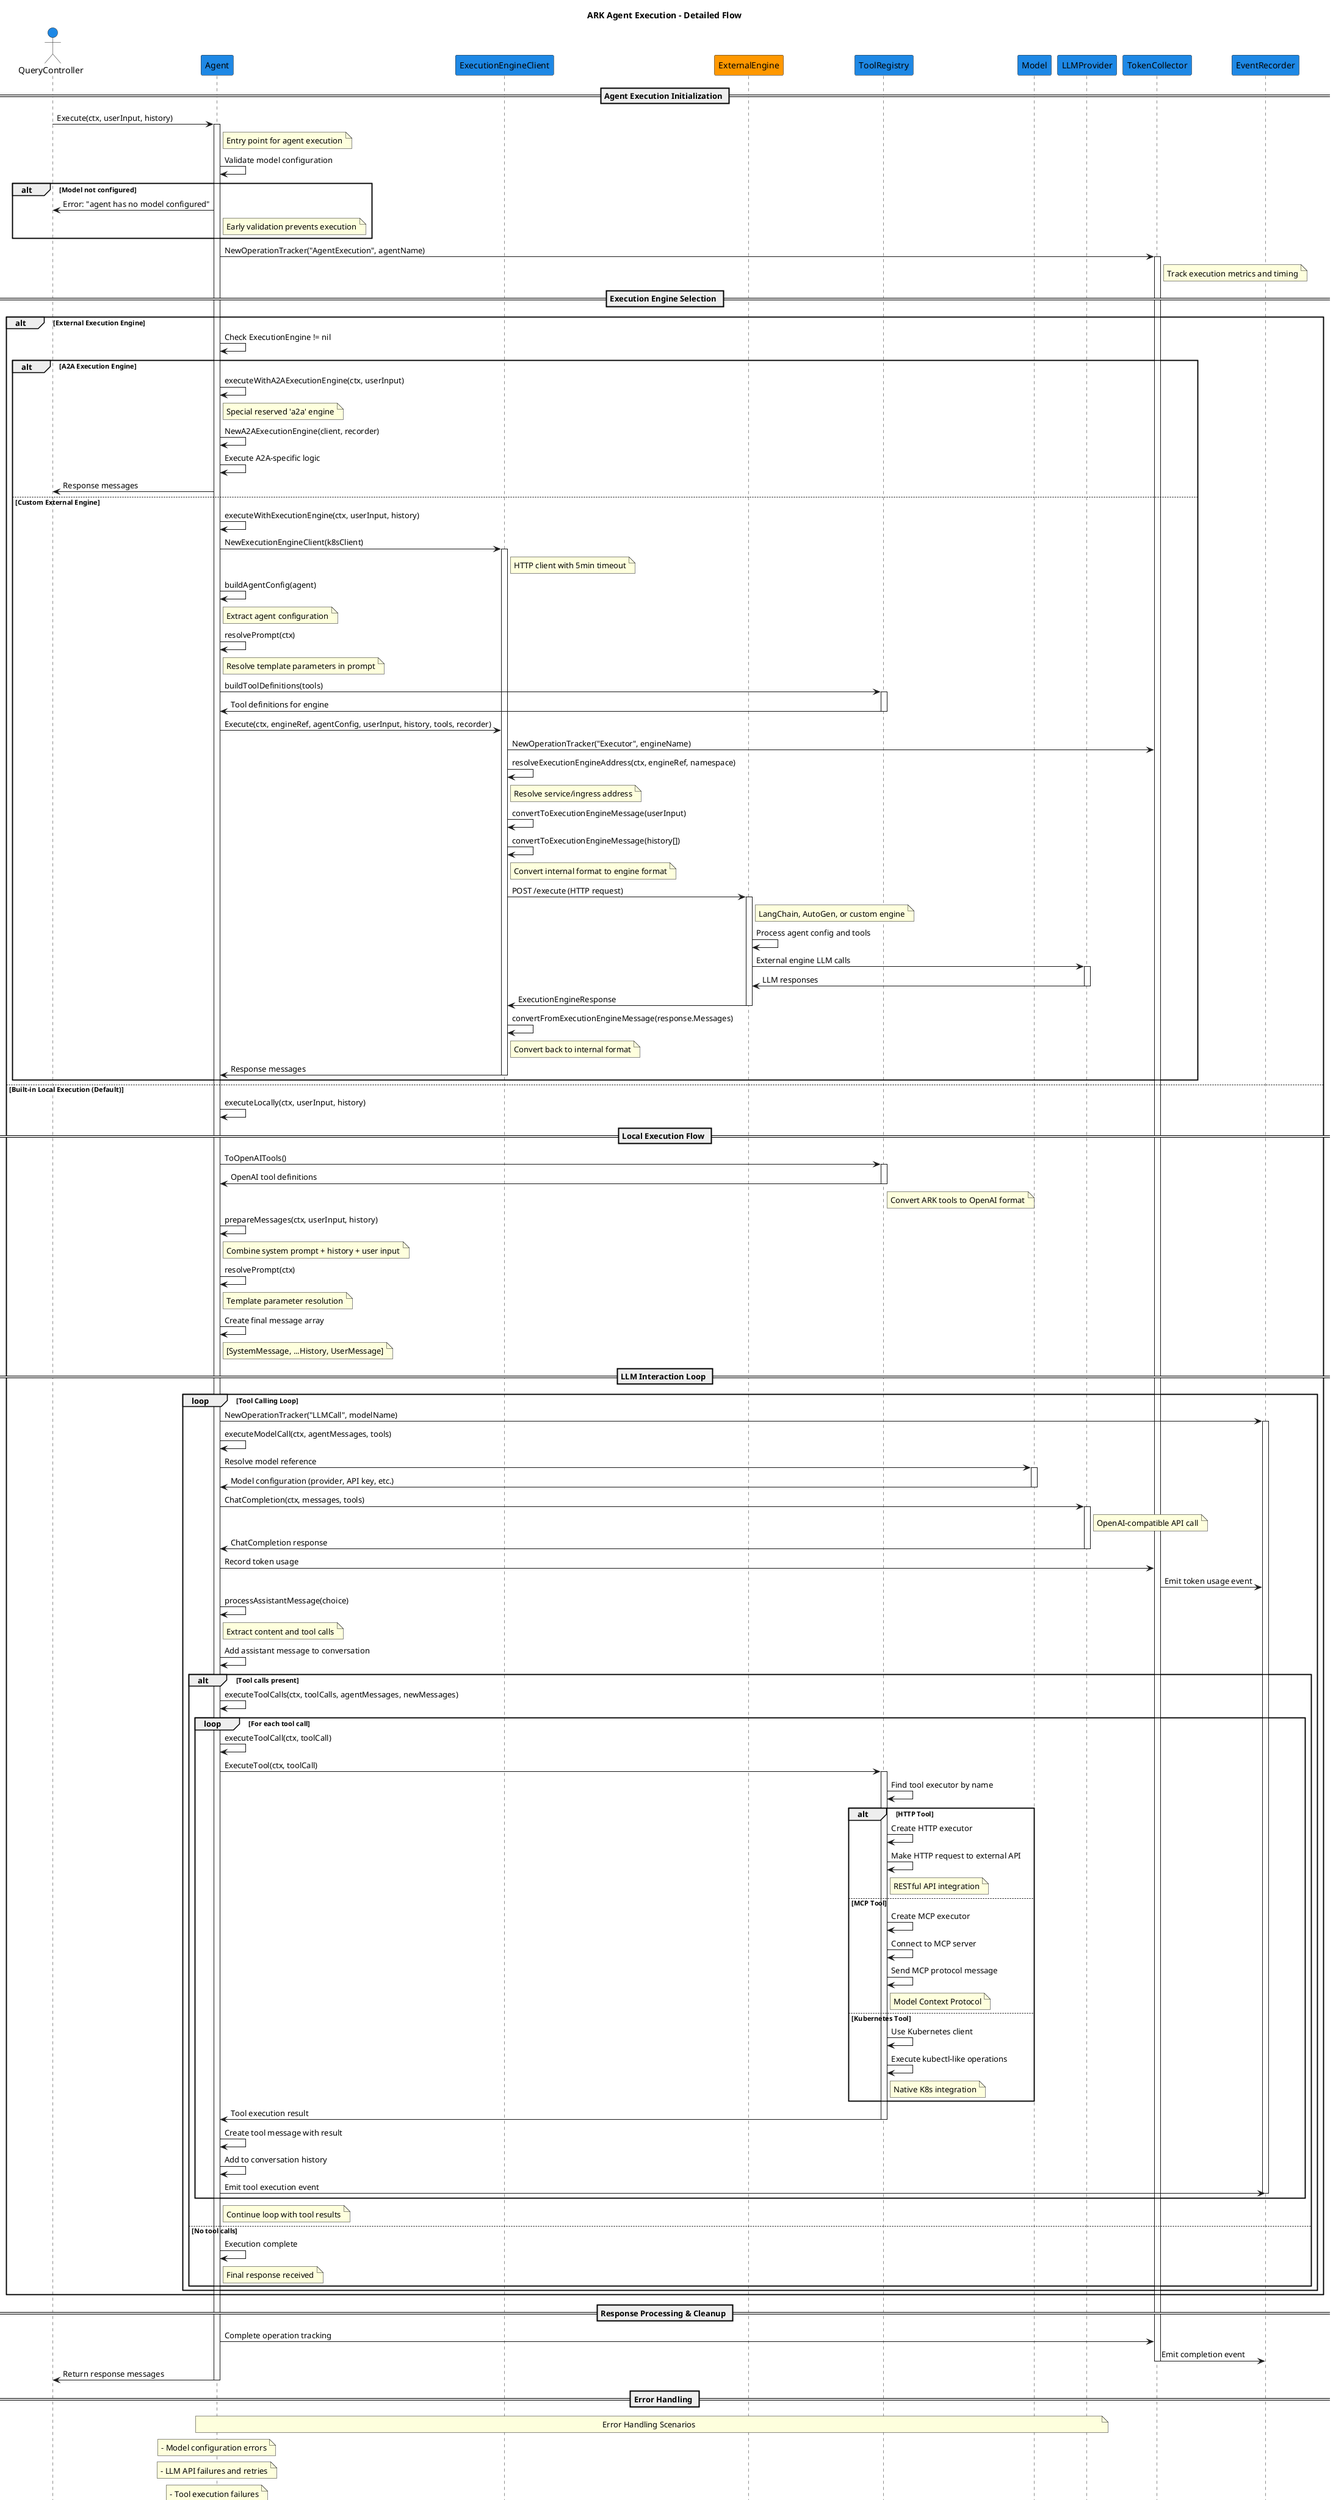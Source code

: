 @startuml Agent Execution Flow - ARK Platform

title ARK Agent Execution - Detailed Flow

!define ARKCOLOR #1E88E5
!define SUCCESSCOLOR #4CAF50
!define ERRORCOLOR #F44336
!define PROCESSCOLOR #FF9800

actor "QueryController" as QC ARKCOLOR
participant "Agent" as Agent ARKCOLOR
participant "ExecutionEngineClient" as EEC ARKCOLOR
participant "ExternalEngine" as ExtEngine PROCESSCOLOR
participant "ToolRegistry" as TR ARKCOLOR
participant "Model" as Model ARKCOLOR
participant "LLMProvider" as LLM ARKCOLOR
participant "TokenCollector" as TC ARKCOLOR
participant "EventRecorder" as ER ARKCOLOR

== Agent Execution Initialization ==

QC -> Agent : Execute(ctx, userInput, history)
activate Agent
note right of Agent : Entry point for agent execution

Agent -> Agent : Validate model configuration
alt Model not configured
    Agent -> QC : Error: "agent has no model configured"
    note right of Agent : Early validation prevents execution
end

Agent -> TC : NewOperationTracker("AgentExecution", agentName)
activate TC
note right of TC : Track execution metrics and timing

== Execution Engine Selection ==

alt External Execution Engine
    Agent -> Agent : Check ExecutionEngine != nil
    
    alt A2A Execution Engine
        Agent -> Agent : executeWithA2AExecutionEngine(ctx, userInput)
        note right of Agent : Special reserved 'a2a' engine
        Agent -> Agent : NewA2AExecutionEngine(client, recorder)
        Agent -> Agent : Execute A2A-specific logic
        Agent -> QC : Response messages
        
    else Custom External Engine
        Agent -> Agent : executeWithExecutionEngine(ctx, userInput, history)
        
        Agent -> EEC : NewExecutionEngineClient(k8sClient)
        activate EEC
        note right of EEC : HTTP client with 5min timeout
        
        Agent -> Agent : buildAgentConfig(agent)
        note right of Agent : Extract agent configuration
        
        Agent -> Agent : resolvePrompt(ctx)
        note right of Agent : Resolve template parameters in prompt
        
        Agent -> TR : buildToolDefinitions(tools)
        activate TR
        TR -> Agent : Tool definitions for engine
        deactivate TR
        
        Agent -> EEC : Execute(ctx, engineRef, agentConfig, userInput, history, tools, recorder)
        
        EEC -> TC : NewOperationTracker("Executor", engineName)
        
        EEC -> EEC : resolveExecutionEngineAddress(ctx, engineRef, namespace)
        note right of EEC : Resolve service/ingress address
        
        EEC -> EEC : convertToExecutionEngineMessage(userInput)
        EEC -> EEC : convertToExecutionEngineMessage(history[])
        note right of EEC : Convert internal format to engine format
        
        EEC -> ExtEngine : POST /execute (HTTP request)
        activate ExtEngine
        note right of ExtEngine : LangChain, AutoGen, or custom engine
        
        ExtEngine -> ExtEngine : Process agent config and tools
        ExtEngine -> LLM : External engine LLM calls
        activate LLM
        LLM -> ExtEngine : LLM responses
        deactivate LLM
        
        ExtEngine -> EEC : ExecutionEngineResponse
        deactivate ExtEngine
        
        EEC -> EEC : convertFromExecutionEngineMessage(response.Messages)
        note right of EEC : Convert back to internal format
        
        EEC -> Agent : Response messages
        deactivate EEC
        
    end
    
else Built-in Local Execution (Default)
    Agent -> Agent : executeLocally(ctx, userInput, history)
    
    == Local Execution Flow ==
    
    Agent -> TR : ToOpenAITools()
    activate TR
    TR -> Agent : OpenAI tool definitions
    deactivate TR
    note right of TR : Convert ARK tools to OpenAI format
    
    Agent -> Agent : prepareMessages(ctx, userInput, history)
    note right of Agent : Combine system prompt + history + user input
    
    Agent -> Agent : resolvePrompt(ctx)
    note right of Agent : Template parameter resolution
    
    Agent -> Agent : Create final message array
    note right of Agent : [SystemMessage, ...History, UserMessage]
    
    == LLM Interaction Loop ==
    
    loop Tool Calling Loop
        Agent -> ER : NewOperationTracker("LLMCall", modelName)
        activate ER
        
        Agent -> Agent : executeModelCall(ctx, agentMessages, tools)
        
        Agent -> Model : Resolve model reference
        activate Model
        Model -> Agent : Model configuration (provider, API key, etc.)
        deactivate Model
        
        Agent -> LLM : ChatCompletion(ctx, messages, tools)
        activate LLM
        note right of LLM : OpenAI-compatible API call
        
        LLM -> Agent : ChatCompletion response
        deactivate LLM
        
        Agent -> TC : Record token usage
        TC -> ER : Emit token usage event
        
        Agent -> Agent : processAssistantMessage(choice)
        note right of Agent : Extract content and tool calls
        
        Agent -> Agent : Add assistant message to conversation
        
        alt Tool calls present
            Agent -> Agent : executeToolCalls(ctx, toolCalls, agentMessages, newMessages)
            
            loop For each tool call
                Agent -> Agent : executeToolCall(ctx, toolCall)
                
                Agent -> TR : ExecuteTool(ctx, toolCall)
                activate TR
                
                TR -> TR : Find tool executor by name
                
                alt HTTP Tool
                    TR -> TR : Create HTTP executor
                    TR -> TR : Make HTTP request to external API
                    note right of TR : RESTful API integration
                    
                else MCP Tool
                    TR -> TR : Create MCP executor
                    TR -> TR : Connect to MCP server
                    TR -> TR : Send MCP protocol message
                    note right of TR : Model Context Protocol
                    
                else Kubernetes Tool
                    TR -> TR : Use Kubernetes client
                    TR -> TR : Execute kubectl-like operations
                    note right of TR : Native K8s integration
                end
                
                TR -> Agent : Tool execution result
                deactivate TR
                
                Agent -> Agent : Create tool message with result
                Agent -> Agent : Add to conversation history
                
                Agent -> ER : Emit tool execution event
                deactivate ER
            end
            
            note right of Agent : Continue loop with tool results
            
        else No tool calls
            Agent -> Agent : Execution complete
            note right of Agent : Final response received
        end
    end
end

== Response Processing & Cleanup ==

Agent -> TC : Complete operation tracking
TC -> ER : Emit completion event
deactivate TC

Agent -> QC : Return response messages
deactivate Agent

== Error Handling ==

note over Agent, LLM : Error Handling Scenarios
note over Agent : - Model configuration errors
note over Agent : - LLM API failures and retries
note over Agent : - Tool execution failures
note over Agent : - Context cancellation handling
note over Agent : - Timeout management (5 min default)
note over Agent : - External engine connectivity issues
note over Agent : - Token limit exceeded scenarios

@enduml
